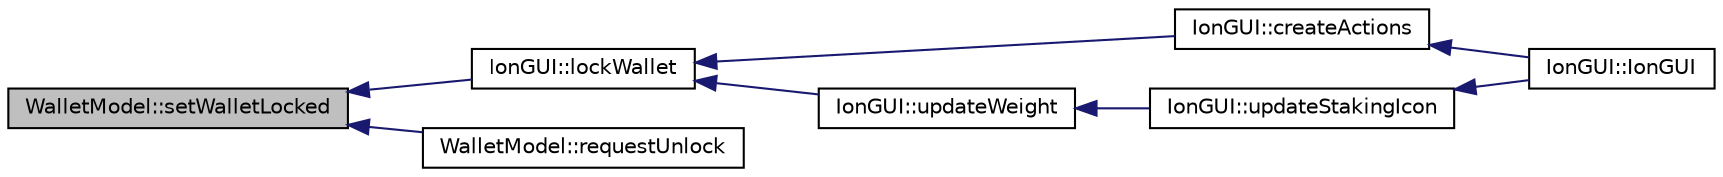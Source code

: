 digraph "WalletModel::setWalletLocked"
{
  edge [fontname="Helvetica",fontsize="10",labelfontname="Helvetica",labelfontsize="10"];
  node [fontname="Helvetica",fontsize="10",shape=record];
  rankdir="LR";
  Node960 [label="WalletModel::setWalletLocked",height=0.2,width=0.4,color="black", fillcolor="grey75", style="filled", fontcolor="black"];
  Node960 -> Node961 [dir="back",color="midnightblue",fontsize="10",style="solid",fontname="Helvetica"];
  Node961 [label="IonGUI::lockWallet",height=0.2,width=0.4,color="black", fillcolor="white", style="filled",URL="$dc/d0b/class_ion_g_u_i.html#abfbef460c97022eea4d5e2dec1887ba0"];
  Node961 -> Node962 [dir="back",color="midnightblue",fontsize="10",style="solid",fontname="Helvetica"];
  Node962 [label="IonGUI::createActions",height=0.2,width=0.4,color="black", fillcolor="white", style="filled",URL="$dc/d0b/class_ion_g_u_i.html#a5a5e1c2fbc2fec3d925d654c61a8b252",tooltip="Create the main UI actions. "];
  Node962 -> Node963 [dir="back",color="midnightblue",fontsize="10",style="solid",fontname="Helvetica"];
  Node963 [label="IonGUI::IonGUI",height=0.2,width=0.4,color="black", fillcolor="white", style="filled",URL="$dc/d0b/class_ion_g_u_i.html#ad0e22e4901b039bcc987ef0328c8c5d4"];
  Node961 -> Node964 [dir="back",color="midnightblue",fontsize="10",style="solid",fontname="Helvetica"];
  Node964 [label="IonGUI::updateWeight",height=0.2,width=0.4,color="black", fillcolor="white", style="filled",URL="$dc/d0b/class_ion_g_u_i.html#a2689de984576a927ea382a800a81a3f0"];
  Node964 -> Node965 [dir="back",color="midnightblue",fontsize="10",style="solid",fontname="Helvetica"];
  Node965 [label="IonGUI::updateStakingIcon",height=0.2,width=0.4,color="black", fillcolor="white", style="filled",URL="$dc/d0b/class_ion_g_u_i.html#a5e9ba63b943650e5dec3ab6e13e9a20b"];
  Node965 -> Node963 [dir="back",color="midnightblue",fontsize="10",style="solid",fontname="Helvetica"];
  Node960 -> Node966 [dir="back",color="midnightblue",fontsize="10",style="solid",fontname="Helvetica"];
  Node966 [label="WalletModel::requestUnlock",height=0.2,width=0.4,color="black", fillcolor="white", style="filled",URL="$d4/d27/class_wallet_model.html#ae98eaede9493625ce778a0a873b3d124"];
}
